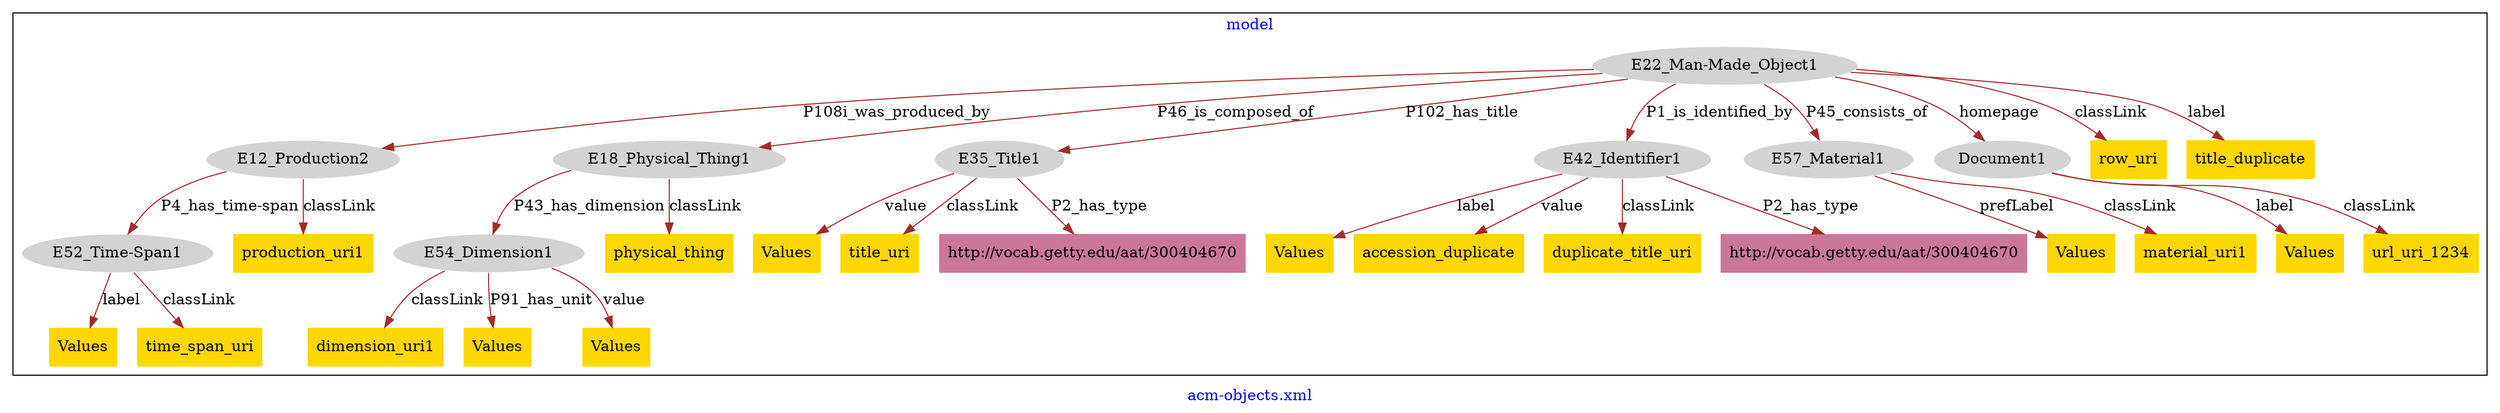 digraph n0 {
fontcolor="blue"
remincross="true"
label="acm-objects.xml"
subgraph cluster {
label="model"
n2[style="filled",color="white",fillcolor="lightgray",label="E12_Production2"];
n3[style="filled",color="white",fillcolor="lightgray",label="E52_Time-Span1"];
n4[style="filled",color="white",fillcolor="lightgray",label="E18_Physical_Thing1"];
n5[style="filled",color="white",fillcolor="lightgray",label="E54_Dimension1"];
n6[style="filled",color="white",fillcolor="lightgray",label="E22_Man-Made_Object1"];
n7[style="filled",color="white",fillcolor="lightgray",label="E35_Title1"];
n8[style="filled",color="white",fillcolor="lightgray",label="E42_Identifier1"];
n9[style="filled",color="white",fillcolor="lightgray",label="E57_Material1"];
n10[style="filled",color="white",fillcolor="lightgray",label="Document1"];
n11[shape="plaintext",style="filled",fillcolor="gold",label="physical_thing"];
n12[shape="plaintext",style="filled",fillcolor="gold",label="Values"];
n13[shape="plaintext",style="filled",fillcolor="gold",label="Values"];
n14[shape="plaintext",style="filled",fillcolor="gold",label="Values"];
n15[shape="plaintext",style="filled",fillcolor="gold",label="accession_duplicate"];
n16[shape="plaintext",style="filled",fillcolor="gold",label="Values"];
n17[shape="plaintext",style="filled",fillcolor="gold",label="dimension_uri1"];
n18[shape="plaintext",style="filled",fillcolor="gold",label="Values"];
n19[shape="plaintext",style="filled",fillcolor="gold",label="duplicate_title_uri"];
n20[shape="plaintext",style="filled",fillcolor="gold",label="Values"];
n21[shape="plaintext",style="filled",fillcolor="gold",label="url_uri_1234"];
n22[shape="plaintext",style="filled",fillcolor="gold",label="row_uri"];
n23[shape="plaintext",style="filled",fillcolor="gold",label="production_uri1"];
n24[shape="plaintext",style="filled",fillcolor="gold",label="material_uri1"];
n25[shape="plaintext",style="filled",fillcolor="gold",label="time_span_uri"];
n26[shape="plaintext",style="filled",fillcolor="gold",label="Values"];
n27[shape="plaintext",style="filled",fillcolor="gold",label="title_uri"];
n28[shape="plaintext",style="filled",fillcolor="gold",label="title_duplicate"];
n29[shape="plaintext",style="filled",fillcolor="#CC7799",label="http://vocab.getty.edu/aat/300404670"];
n30[shape="plaintext",style="filled",fillcolor="#CC7799",label="http://vocab.getty.edu/aat/300404670"];
}
n2 -> n3[color="brown",fontcolor="black",label="P4_has_time-span"]
n4 -> n5[color="brown",fontcolor="black",label="P43_has_dimension"]
n6 -> n2[color="brown",fontcolor="black",label="P108i_was_produced_by"]
n6 -> n4[color="brown",fontcolor="black",label="P46_is_composed_of"]
n6 -> n7[color="brown",fontcolor="black",label="P102_has_title"]
n6 -> n8[color="brown",fontcolor="black",label="P1_is_identified_by"]
n6 -> n9[color="brown",fontcolor="black",label="P45_consists_of"]
n6 -> n10[color="brown",fontcolor="black",label="homepage"]
n4 -> n11[color="brown",fontcolor="black",label="classLink"]
n8 -> n12[color="brown",fontcolor="black",label="label"]
n7 -> n13[color="brown",fontcolor="black",label="value"]
n3 -> n14[color="brown",fontcolor="black",label="label"]
n8 -> n15[color="brown",fontcolor="black",label="value"]
n10 -> n16[color="brown",fontcolor="black",label="label"]
n5 -> n17[color="brown",fontcolor="black",label="classLink"]
n5 -> n18[color="brown",fontcolor="black",label="P91_has_unit"]
n8 -> n19[color="brown",fontcolor="black",label="classLink"]
n9 -> n20[color="brown",fontcolor="black",label="prefLabel"]
n10 -> n21[color="brown",fontcolor="black",label="classLink"]
n6 -> n22[color="brown",fontcolor="black",label="classLink"]
n2 -> n23[color="brown",fontcolor="black",label="classLink"]
n9 -> n24[color="brown",fontcolor="black",label="classLink"]
n3 -> n25[color="brown",fontcolor="black",label="classLink"]
n5 -> n26[color="brown",fontcolor="black",label="value"]
n7 -> n27[color="brown",fontcolor="black",label="classLink"]
n6 -> n28[color="brown",fontcolor="black",label="label"]
n7 -> n29[color="brown",fontcolor="black",label="P2_has_type"]
n8 -> n30[color="brown",fontcolor="black",label="P2_has_type"]
}
